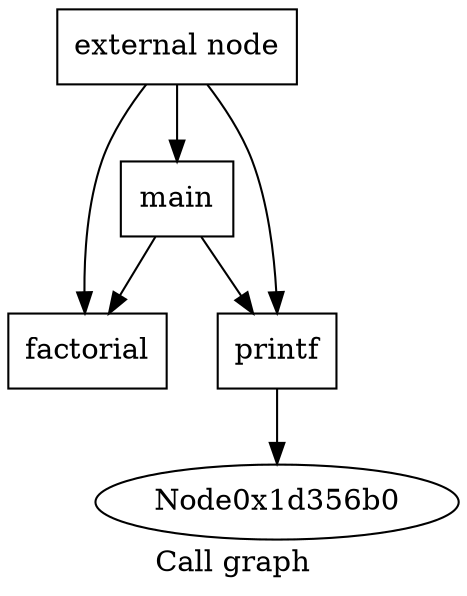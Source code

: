 digraph "Call graph" {
	label="Call graph";

	Node0x1d35680 [shape=record,label="{external node}"];
	Node0x1d35680 -> Node0x1d35720;
	Node0x1d35680 -> Node0x1d357c0;
	Node0x1d35680 -> Node0x1d35c40;
	Node0x1d35720 [shape=record,label="{factorial}"];
	Node0x1d357c0 [shape=record,label="{main}"];
	Node0x1d357c0 -> Node0x1d35720;
	Node0x1d357c0 -> Node0x1d35c40;
	Node0x1d35c40 [shape=record,label="{printf}"];
	Node0x1d35c40 -> Node0x1d356b0;
}
